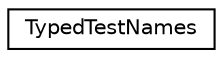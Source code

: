 digraph "Иерархия классов. Графический вид."
{
 // LATEX_PDF_SIZE
  edge [fontname="Helvetica",fontsize="10",labelfontname="Helvetica",labelfontsize="10"];
  node [fontname="Helvetica",fontsize="10",shape=record];
  rankdir="LR";
  Node0 [label="TypedTestNames",height=0.2,width=0.4,color="black", fillcolor="white", style="filled",URL="$classTypedTestNames.html",tooltip=" "];
}
